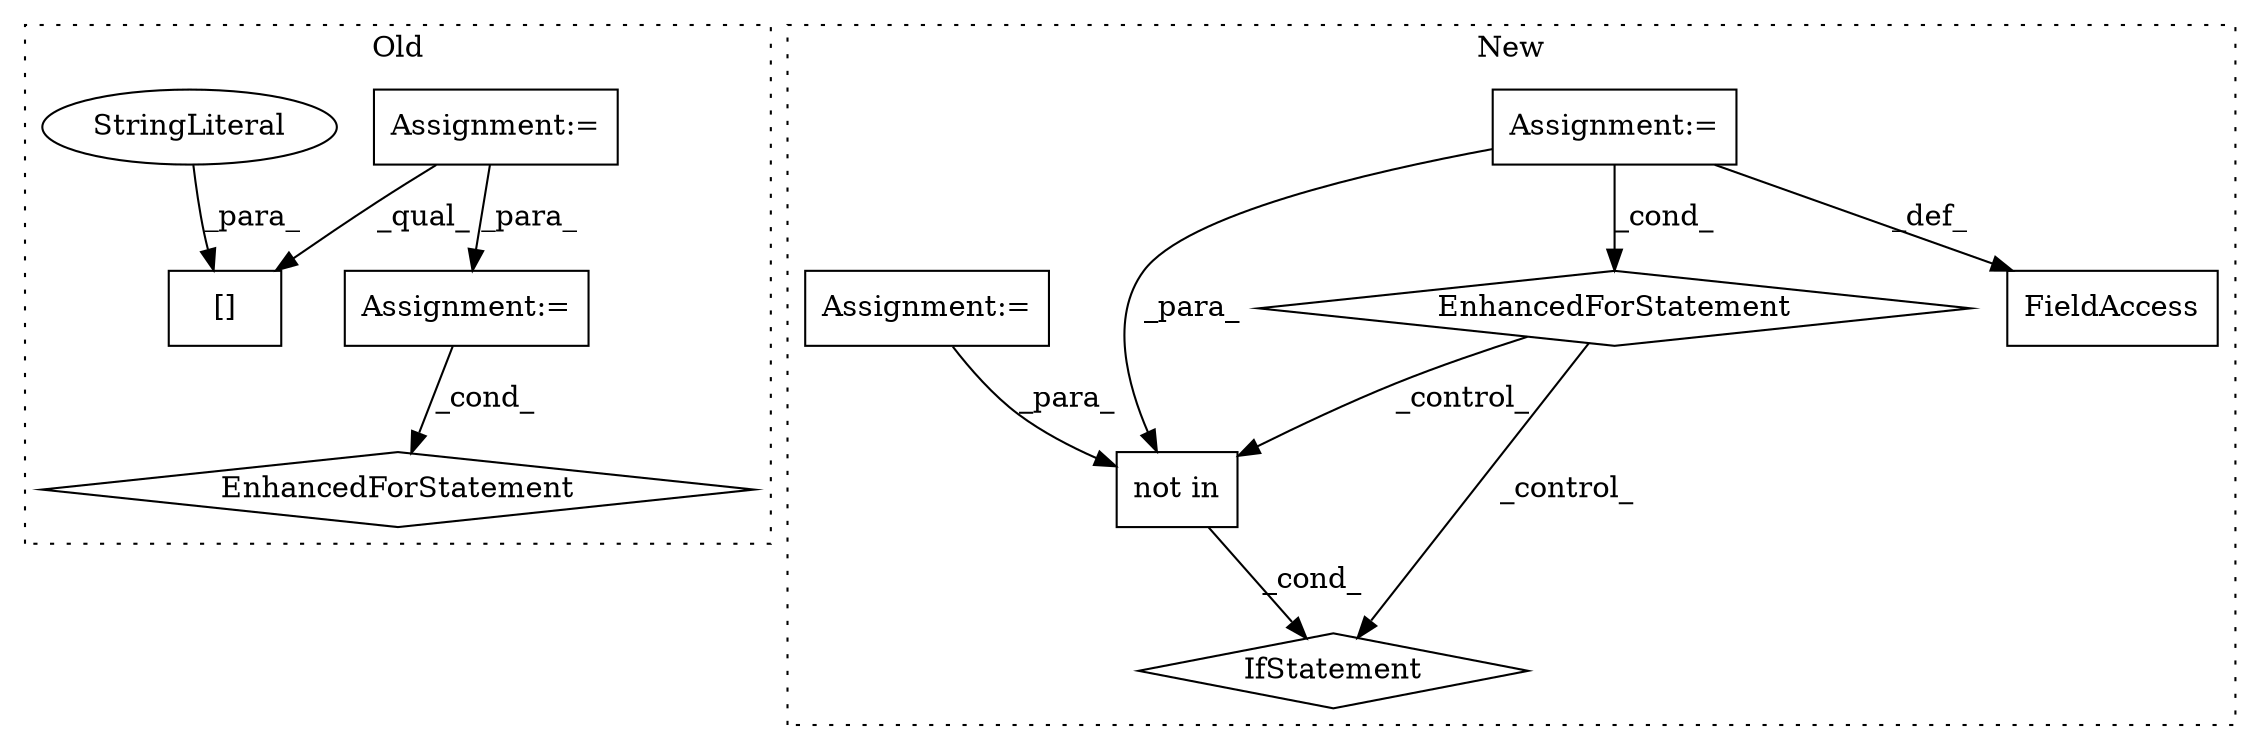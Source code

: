 digraph G {
subgraph cluster0 {
1 [label="EnhancedForStatement" a="70" s="855,954" l="53,3" shape="diamond"];
6 [label="Assignment:=" a="7" s="588" l="1" shape="box"];
7 [label="Assignment:=" a="7" s="855,954" l="53,3" shape="box"];
10 [label="[]" a="2" s="1078,1100" l="10,1" shape="box"];
11 [label="StringLiteral" a="45" s="1088" l="12" shape="ellipse"];
label = "Old";
style="dotted";
}
subgraph cluster1 {
2 [label="not in" a="108" s="926" l="47" shape="box"];
3 [label="IfStatement" a="25" s="916,973" l="10,2" shape="diamond"];
4 [label="EnhancedForStatement" a="70" s="801,888" l="53,2" shape="diamond"];
5 [label="Assignment:=" a="7" s="596" l="1" shape="box"];
8 [label="Assignment:=" a="7" s="658" l="1" shape="box"];
9 [label="FieldAccess" a="22" s="898" l="3" shape="box"];
label = "New";
style="dotted";
}
2 -> 3 [label="_cond_"];
4 -> 2 [label="_control_"];
4 -> 3 [label="_control_"];
5 -> 2 [label="_para_"];
5 -> 9 [label="_def_"];
5 -> 4 [label="_cond_"];
6 -> 7 [label="_para_"];
6 -> 10 [label="_qual_"];
7 -> 1 [label="_cond_"];
8 -> 2 [label="_para_"];
11 -> 10 [label="_para_"];
}
